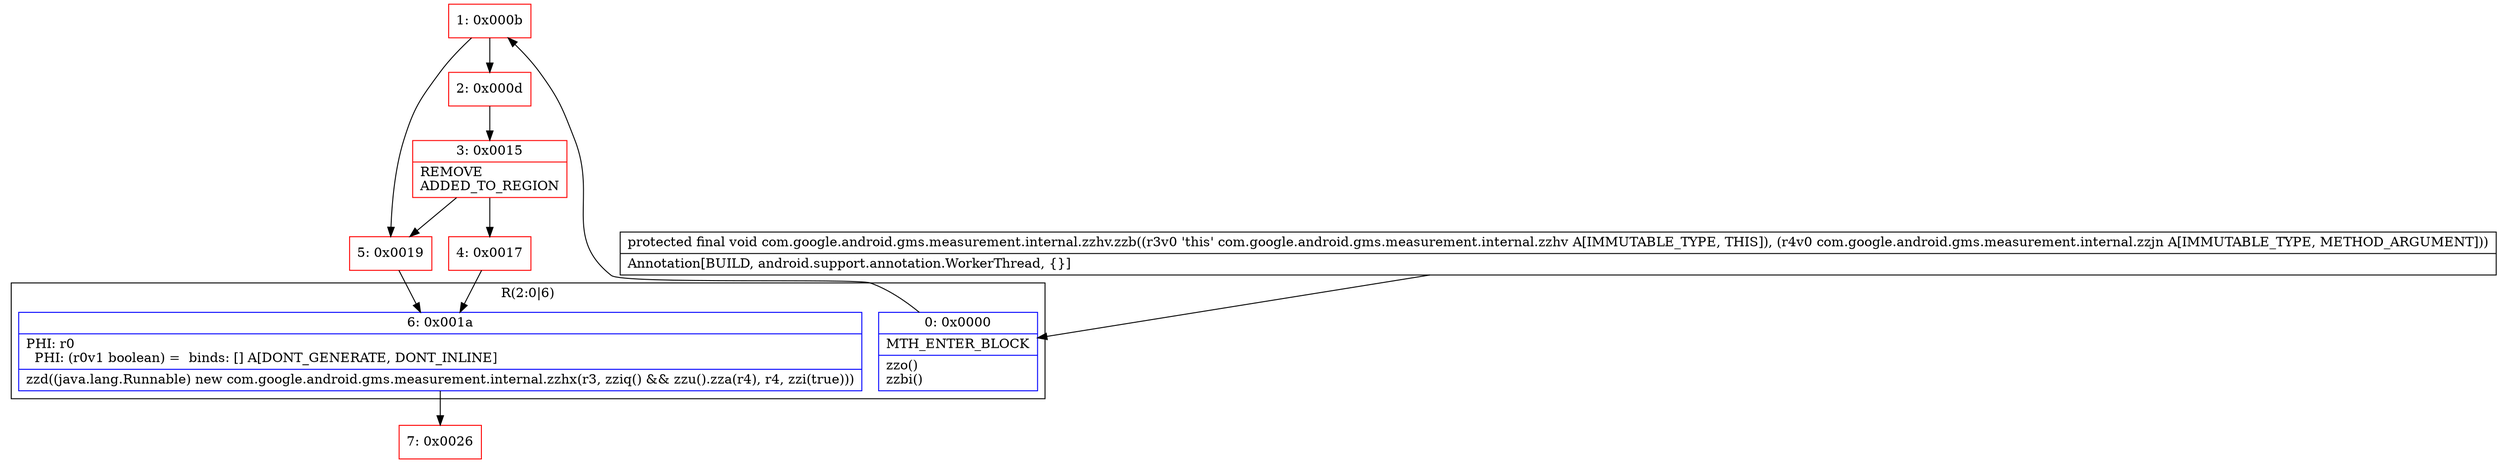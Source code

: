 digraph "CFG forcom.google.android.gms.measurement.internal.zzhv.zzb(Lcom\/google\/android\/gms\/measurement\/internal\/zzjn;)V" {
subgraph cluster_Region_1642638229 {
label = "R(2:0|6)";
node [shape=record,color=blue];
Node_0 [shape=record,label="{0\:\ 0x0000|MTH_ENTER_BLOCK\l|zzo()\lzzbi()\l}"];
Node_6 [shape=record,label="{6\:\ 0x001a|PHI: r0 \l  PHI: (r0v1 boolean) =  binds: [] A[DONT_GENERATE, DONT_INLINE]\l|zzd((java.lang.Runnable) new com.google.android.gms.measurement.internal.zzhx(r3, zziq() && zzu().zza(r4), r4, zzi(true)))\l}"];
}
Node_1 [shape=record,color=red,label="{1\:\ 0x000b}"];
Node_2 [shape=record,color=red,label="{2\:\ 0x000d}"];
Node_3 [shape=record,color=red,label="{3\:\ 0x0015|REMOVE\lADDED_TO_REGION\l}"];
Node_4 [shape=record,color=red,label="{4\:\ 0x0017}"];
Node_5 [shape=record,color=red,label="{5\:\ 0x0019}"];
Node_7 [shape=record,color=red,label="{7\:\ 0x0026}"];
MethodNode[shape=record,label="{protected final void com.google.android.gms.measurement.internal.zzhv.zzb((r3v0 'this' com.google.android.gms.measurement.internal.zzhv A[IMMUTABLE_TYPE, THIS]), (r4v0 com.google.android.gms.measurement.internal.zzjn A[IMMUTABLE_TYPE, METHOD_ARGUMENT]))  | Annotation[BUILD, android.support.annotation.WorkerThread, \{\}]\l}"];
MethodNode -> Node_0;
Node_0 -> Node_1;
Node_6 -> Node_7;
Node_1 -> Node_2;
Node_1 -> Node_5;
Node_2 -> Node_3;
Node_3 -> Node_4;
Node_3 -> Node_5;
Node_4 -> Node_6;
Node_5 -> Node_6;
}

